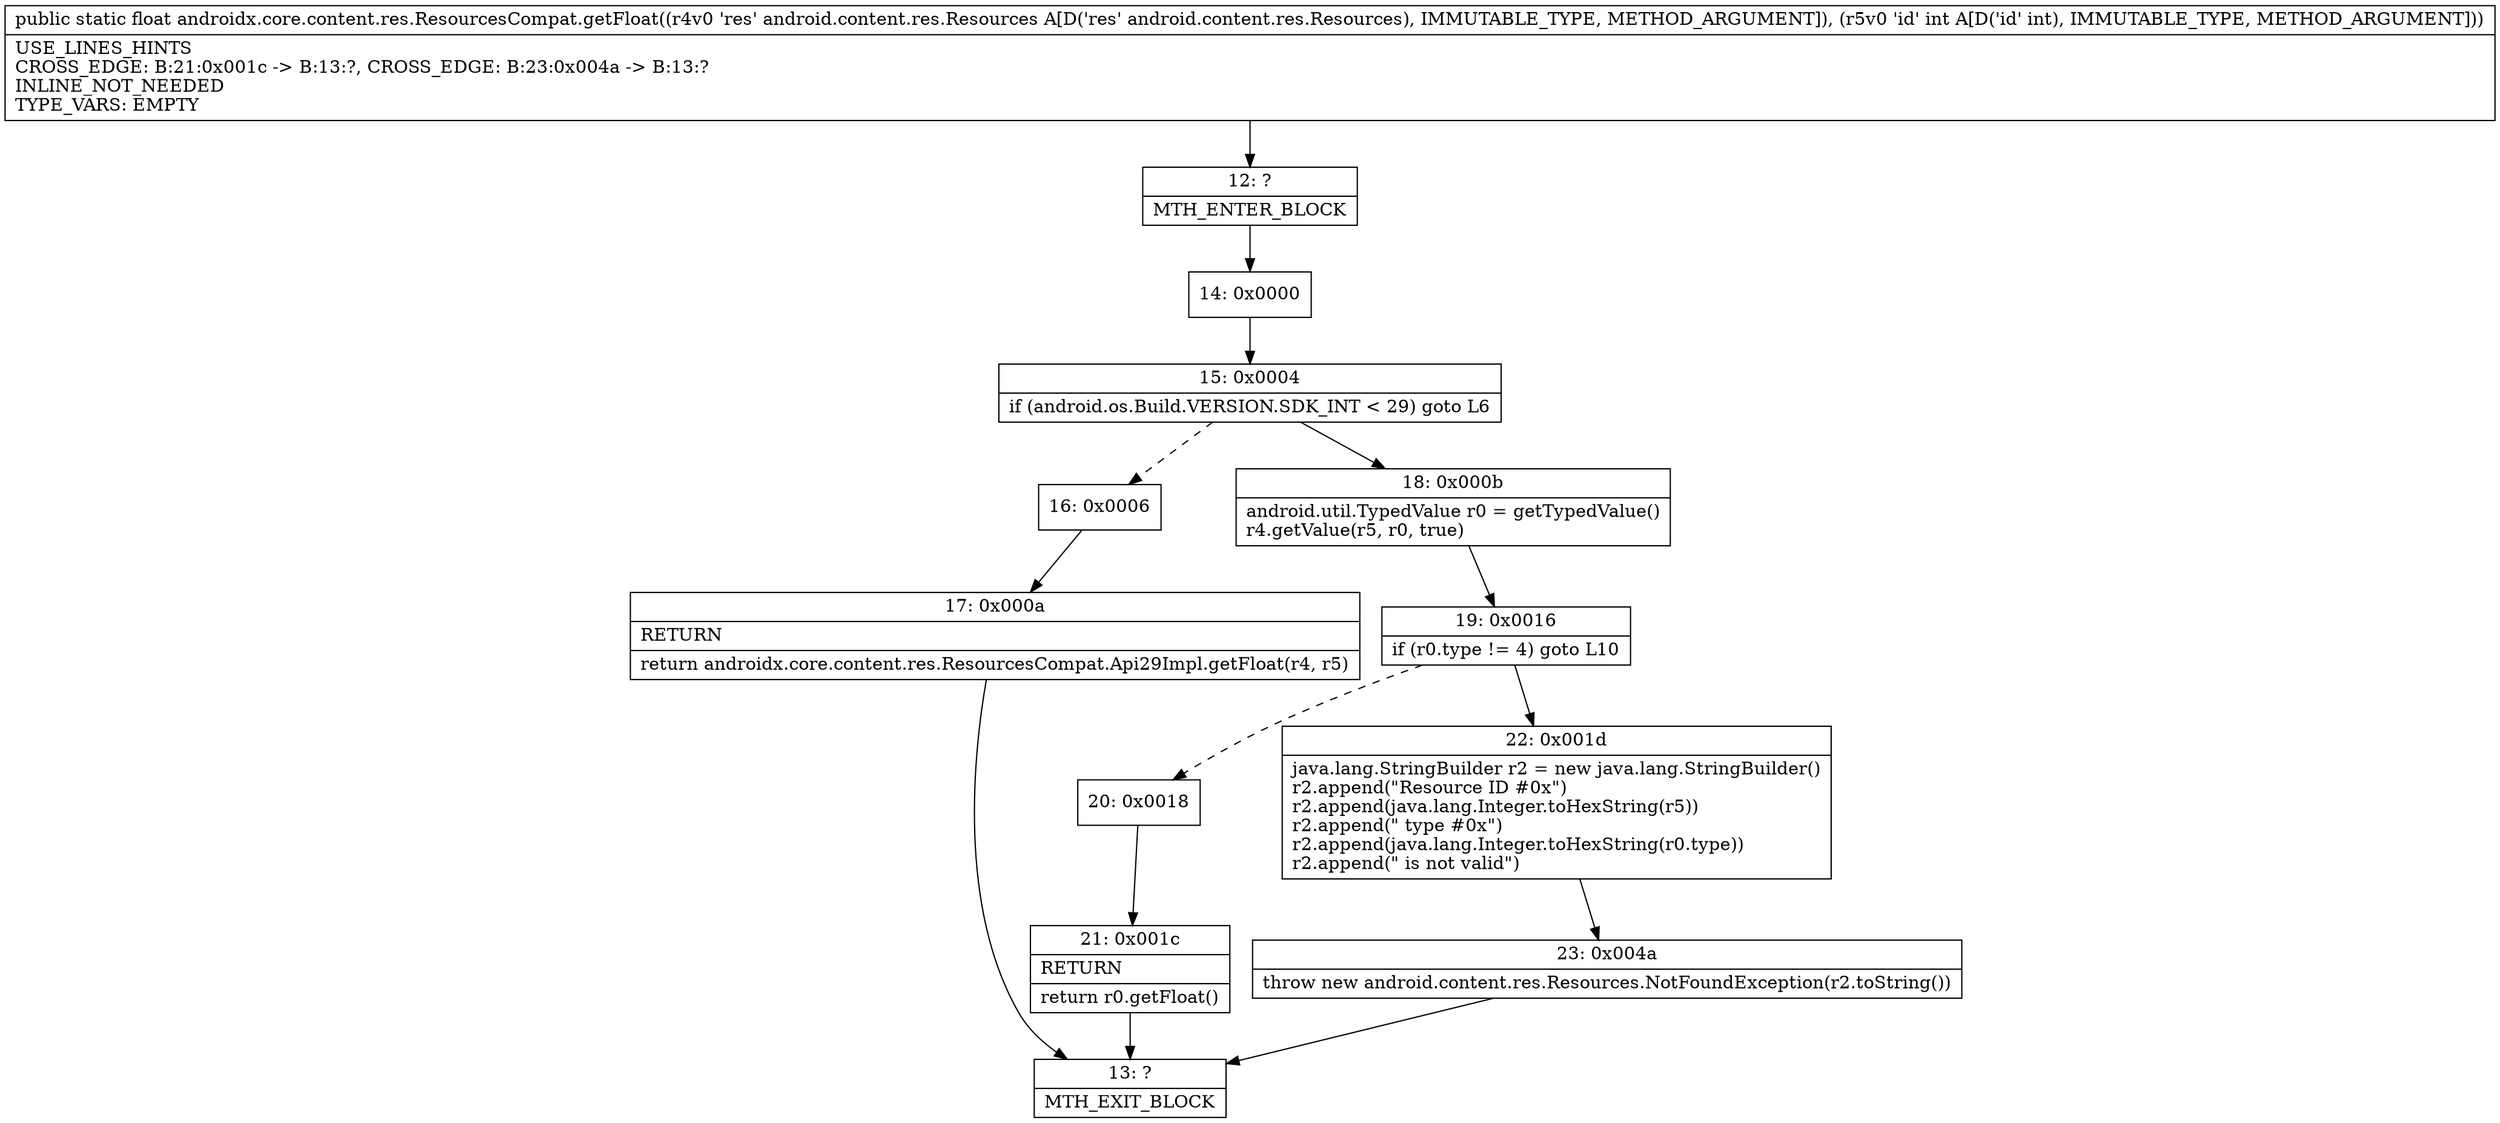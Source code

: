 digraph "CFG forandroidx.core.content.res.ResourcesCompat.getFloat(Landroid\/content\/res\/Resources;I)F" {
Node_12 [shape=record,label="{12\:\ ?|MTH_ENTER_BLOCK\l}"];
Node_14 [shape=record,label="{14\:\ 0x0000}"];
Node_15 [shape=record,label="{15\:\ 0x0004|if (android.os.Build.VERSION.SDK_INT \< 29) goto L6\l}"];
Node_16 [shape=record,label="{16\:\ 0x0006}"];
Node_17 [shape=record,label="{17\:\ 0x000a|RETURN\l|return androidx.core.content.res.ResourcesCompat.Api29Impl.getFloat(r4, r5)\l}"];
Node_13 [shape=record,label="{13\:\ ?|MTH_EXIT_BLOCK\l}"];
Node_18 [shape=record,label="{18\:\ 0x000b|android.util.TypedValue r0 = getTypedValue()\lr4.getValue(r5, r0, true)\l}"];
Node_19 [shape=record,label="{19\:\ 0x0016|if (r0.type != 4) goto L10\l}"];
Node_20 [shape=record,label="{20\:\ 0x0018}"];
Node_21 [shape=record,label="{21\:\ 0x001c|RETURN\l|return r0.getFloat()\l}"];
Node_22 [shape=record,label="{22\:\ 0x001d|java.lang.StringBuilder r2 = new java.lang.StringBuilder()\lr2.append(\"Resource ID #0x\")\lr2.append(java.lang.Integer.toHexString(r5))\lr2.append(\" type #0x\")\lr2.append(java.lang.Integer.toHexString(r0.type))\lr2.append(\" is not valid\")\l}"];
Node_23 [shape=record,label="{23\:\ 0x004a|throw new android.content.res.Resources.NotFoundException(r2.toString())\l}"];
MethodNode[shape=record,label="{public static float androidx.core.content.res.ResourcesCompat.getFloat((r4v0 'res' android.content.res.Resources A[D('res' android.content.res.Resources), IMMUTABLE_TYPE, METHOD_ARGUMENT]), (r5v0 'id' int A[D('id' int), IMMUTABLE_TYPE, METHOD_ARGUMENT]))  | USE_LINES_HINTS\lCROSS_EDGE: B:21:0x001c \-\> B:13:?, CROSS_EDGE: B:23:0x004a \-\> B:13:?\lINLINE_NOT_NEEDED\lTYPE_VARS: EMPTY\l}"];
MethodNode -> Node_12;Node_12 -> Node_14;
Node_14 -> Node_15;
Node_15 -> Node_16[style=dashed];
Node_15 -> Node_18;
Node_16 -> Node_17;
Node_17 -> Node_13;
Node_18 -> Node_19;
Node_19 -> Node_20[style=dashed];
Node_19 -> Node_22;
Node_20 -> Node_21;
Node_21 -> Node_13;
Node_22 -> Node_23;
Node_23 -> Node_13;
}

